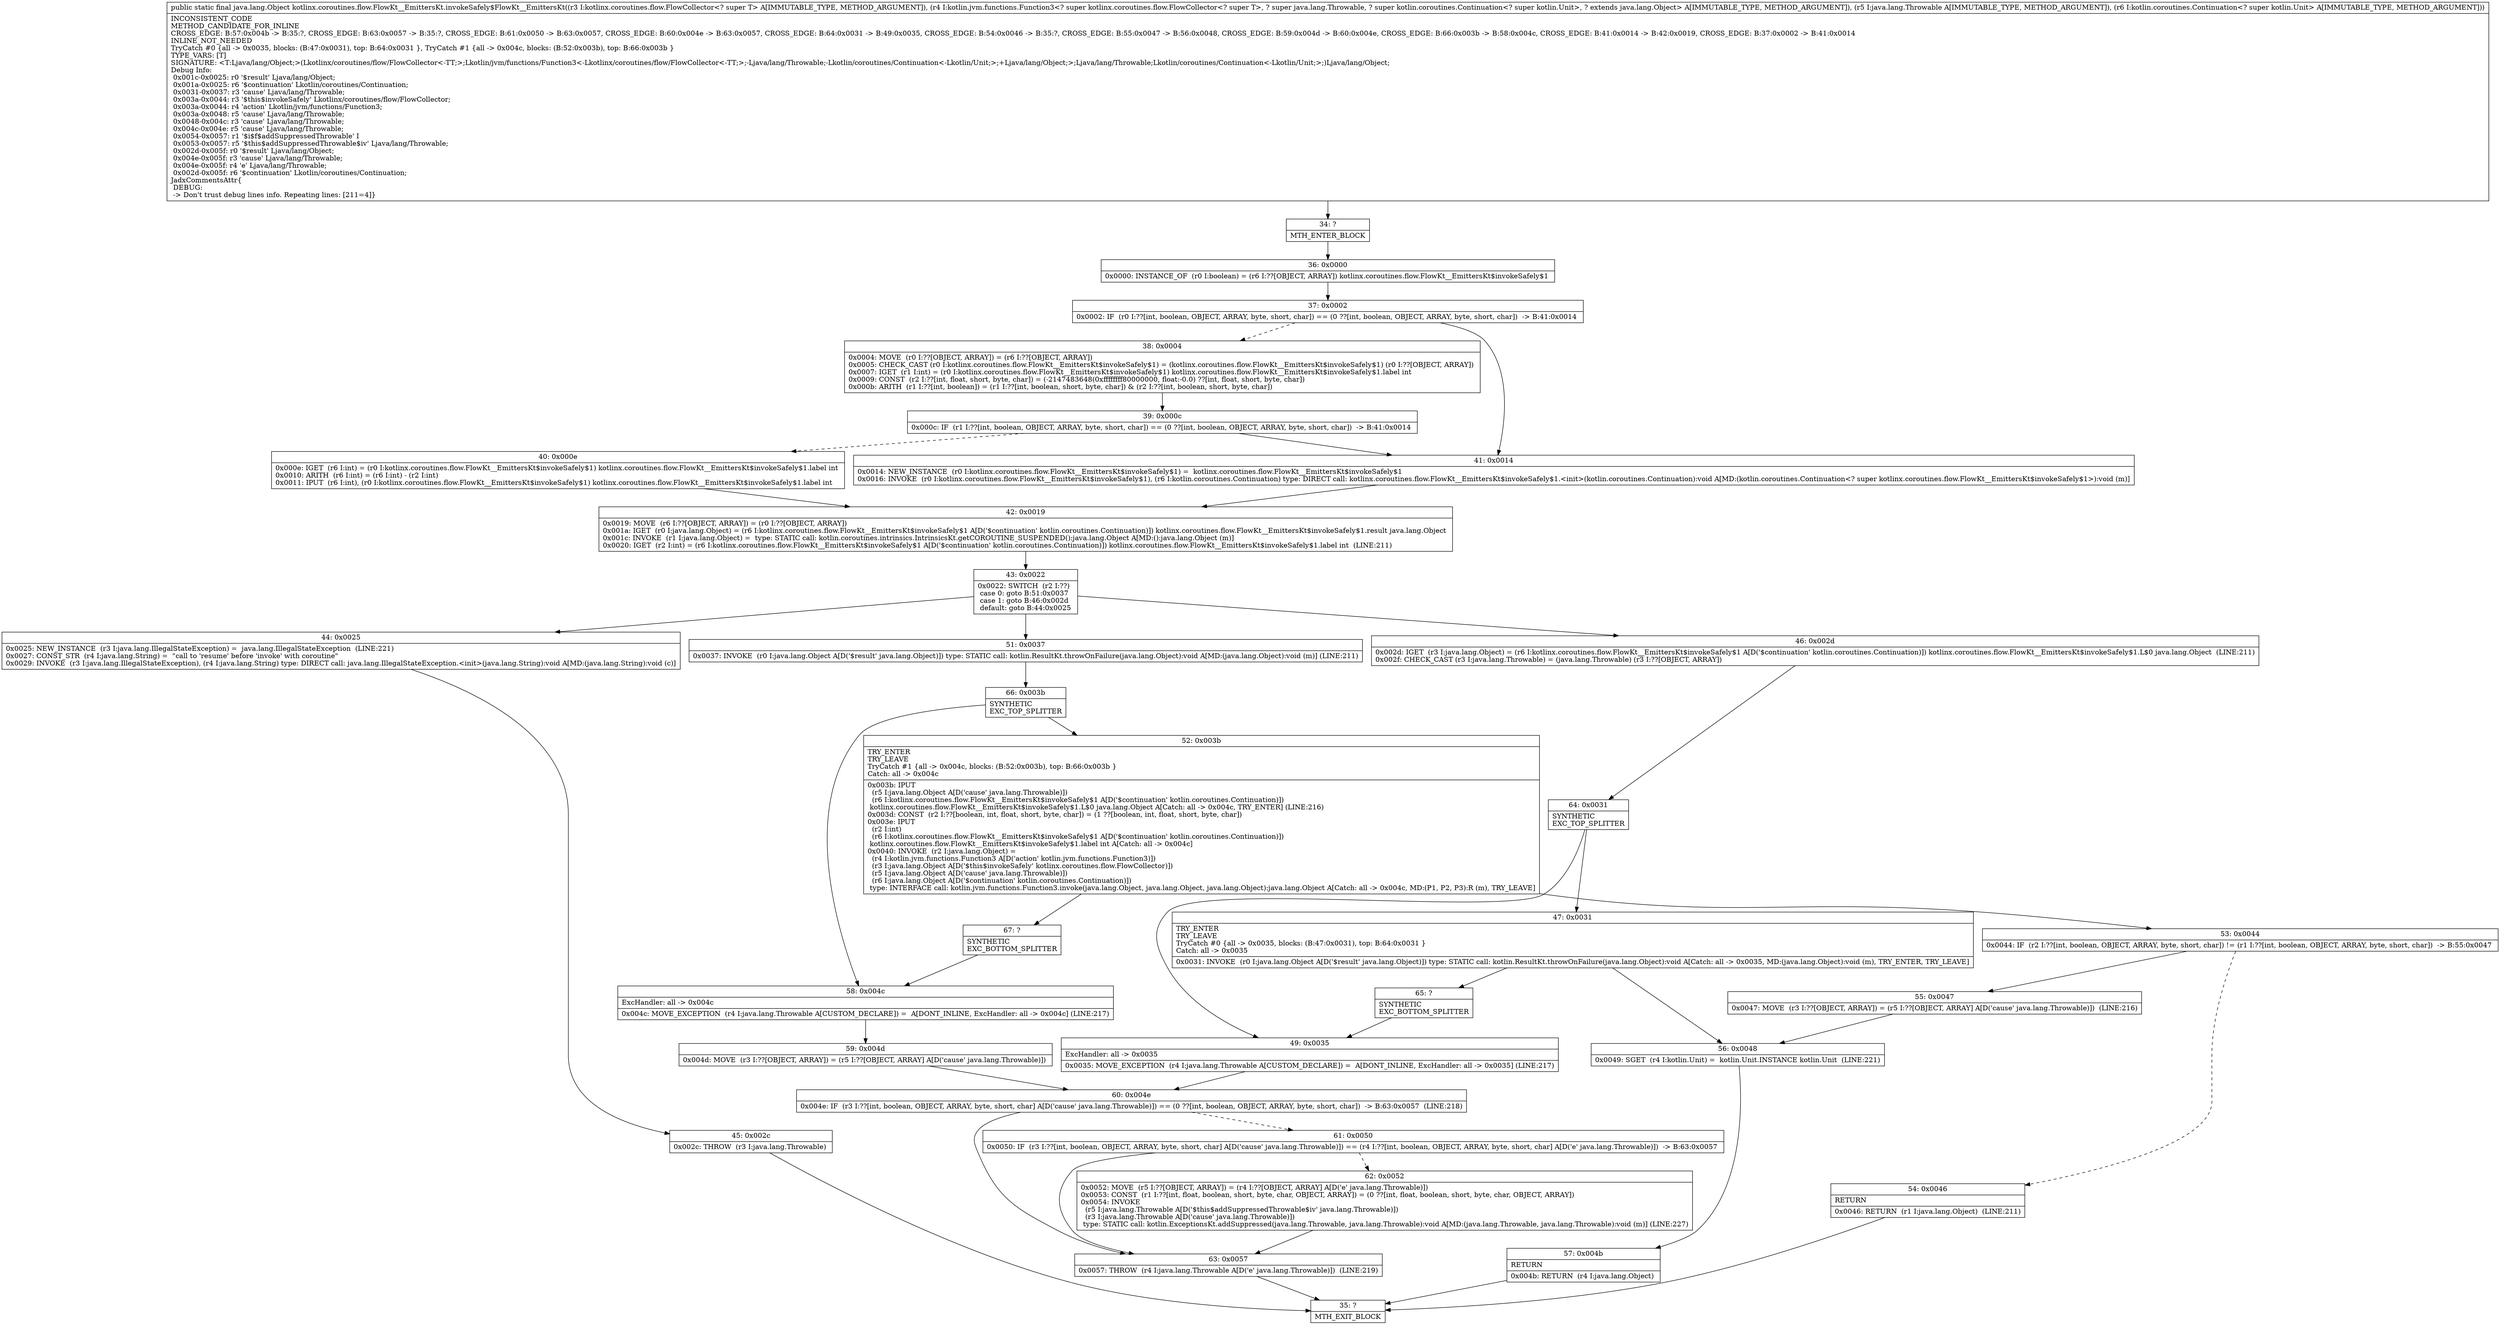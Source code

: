 digraph "CFG forkotlinx.coroutines.flow.FlowKt__EmittersKt.invokeSafely$FlowKt__EmittersKt(Lkotlinx\/coroutines\/flow\/FlowCollector;Lkotlin\/jvm\/functions\/Function3;Ljava\/lang\/Throwable;Lkotlin\/coroutines\/Continuation;)Ljava\/lang\/Object;" {
Node_34 [shape=record,label="{34\:\ ?|MTH_ENTER_BLOCK\l}"];
Node_36 [shape=record,label="{36\:\ 0x0000|0x0000: INSTANCE_OF  (r0 I:boolean) = (r6 I:??[OBJECT, ARRAY]) kotlinx.coroutines.flow.FlowKt__EmittersKt$invokeSafely$1 \l}"];
Node_37 [shape=record,label="{37\:\ 0x0002|0x0002: IF  (r0 I:??[int, boolean, OBJECT, ARRAY, byte, short, char]) == (0 ??[int, boolean, OBJECT, ARRAY, byte, short, char])  \-\> B:41:0x0014 \l}"];
Node_38 [shape=record,label="{38\:\ 0x0004|0x0004: MOVE  (r0 I:??[OBJECT, ARRAY]) = (r6 I:??[OBJECT, ARRAY]) \l0x0005: CHECK_CAST (r0 I:kotlinx.coroutines.flow.FlowKt__EmittersKt$invokeSafely$1) = (kotlinx.coroutines.flow.FlowKt__EmittersKt$invokeSafely$1) (r0 I:??[OBJECT, ARRAY]) \l0x0007: IGET  (r1 I:int) = (r0 I:kotlinx.coroutines.flow.FlowKt__EmittersKt$invokeSafely$1) kotlinx.coroutines.flow.FlowKt__EmittersKt$invokeSafely$1.label int \l0x0009: CONST  (r2 I:??[int, float, short, byte, char]) = (\-2147483648(0xffffffff80000000, float:\-0.0) ??[int, float, short, byte, char]) \l0x000b: ARITH  (r1 I:??[int, boolean]) = (r1 I:??[int, boolean, short, byte, char]) & (r2 I:??[int, boolean, short, byte, char]) \l}"];
Node_39 [shape=record,label="{39\:\ 0x000c|0x000c: IF  (r1 I:??[int, boolean, OBJECT, ARRAY, byte, short, char]) == (0 ??[int, boolean, OBJECT, ARRAY, byte, short, char])  \-\> B:41:0x0014 \l}"];
Node_40 [shape=record,label="{40\:\ 0x000e|0x000e: IGET  (r6 I:int) = (r0 I:kotlinx.coroutines.flow.FlowKt__EmittersKt$invokeSafely$1) kotlinx.coroutines.flow.FlowKt__EmittersKt$invokeSafely$1.label int \l0x0010: ARITH  (r6 I:int) = (r6 I:int) \- (r2 I:int) \l0x0011: IPUT  (r6 I:int), (r0 I:kotlinx.coroutines.flow.FlowKt__EmittersKt$invokeSafely$1) kotlinx.coroutines.flow.FlowKt__EmittersKt$invokeSafely$1.label int \l}"];
Node_42 [shape=record,label="{42\:\ 0x0019|0x0019: MOVE  (r6 I:??[OBJECT, ARRAY]) = (r0 I:??[OBJECT, ARRAY]) \l0x001a: IGET  (r0 I:java.lang.Object) = (r6 I:kotlinx.coroutines.flow.FlowKt__EmittersKt$invokeSafely$1 A[D('$continuation' kotlin.coroutines.Continuation)]) kotlinx.coroutines.flow.FlowKt__EmittersKt$invokeSafely$1.result java.lang.Object \l0x001c: INVOKE  (r1 I:java.lang.Object) =  type: STATIC call: kotlin.coroutines.intrinsics.IntrinsicsKt.getCOROUTINE_SUSPENDED():java.lang.Object A[MD:():java.lang.Object (m)]\l0x0020: IGET  (r2 I:int) = (r6 I:kotlinx.coroutines.flow.FlowKt__EmittersKt$invokeSafely$1 A[D('$continuation' kotlin.coroutines.Continuation)]) kotlinx.coroutines.flow.FlowKt__EmittersKt$invokeSafely$1.label int  (LINE:211)\l}"];
Node_43 [shape=record,label="{43\:\ 0x0022|0x0022: SWITCH  (r2 I:??)\l case 0: goto B:51:0x0037\l case 1: goto B:46:0x002d\l default: goto B:44:0x0025 \l}"];
Node_44 [shape=record,label="{44\:\ 0x0025|0x0025: NEW_INSTANCE  (r3 I:java.lang.IllegalStateException) =  java.lang.IllegalStateException  (LINE:221)\l0x0027: CONST_STR  (r4 I:java.lang.String) =  \"call to 'resume' before 'invoke' with coroutine\" \l0x0029: INVOKE  (r3 I:java.lang.IllegalStateException), (r4 I:java.lang.String) type: DIRECT call: java.lang.IllegalStateException.\<init\>(java.lang.String):void A[MD:(java.lang.String):void (c)]\l}"];
Node_45 [shape=record,label="{45\:\ 0x002c|0x002c: THROW  (r3 I:java.lang.Throwable) \l}"];
Node_35 [shape=record,label="{35\:\ ?|MTH_EXIT_BLOCK\l}"];
Node_46 [shape=record,label="{46\:\ 0x002d|0x002d: IGET  (r3 I:java.lang.Object) = (r6 I:kotlinx.coroutines.flow.FlowKt__EmittersKt$invokeSafely$1 A[D('$continuation' kotlin.coroutines.Continuation)]) kotlinx.coroutines.flow.FlowKt__EmittersKt$invokeSafely$1.L$0 java.lang.Object  (LINE:211)\l0x002f: CHECK_CAST (r3 I:java.lang.Throwable) = (java.lang.Throwable) (r3 I:??[OBJECT, ARRAY]) \l}"];
Node_64 [shape=record,label="{64\:\ 0x0031|SYNTHETIC\lEXC_TOP_SPLITTER\l}"];
Node_47 [shape=record,label="{47\:\ 0x0031|TRY_ENTER\lTRY_LEAVE\lTryCatch #0 \{all \-\> 0x0035, blocks: (B:47:0x0031), top: B:64:0x0031 \}\lCatch: all \-\> 0x0035\l|0x0031: INVOKE  (r0 I:java.lang.Object A[D('$result' java.lang.Object)]) type: STATIC call: kotlin.ResultKt.throwOnFailure(java.lang.Object):void A[Catch: all \-\> 0x0035, MD:(java.lang.Object):void (m), TRY_ENTER, TRY_LEAVE]\l}"];
Node_56 [shape=record,label="{56\:\ 0x0048|0x0049: SGET  (r4 I:kotlin.Unit) =  kotlin.Unit.INSTANCE kotlin.Unit  (LINE:221)\l}"];
Node_57 [shape=record,label="{57\:\ 0x004b|RETURN\l|0x004b: RETURN  (r4 I:java.lang.Object) \l}"];
Node_65 [shape=record,label="{65\:\ ?|SYNTHETIC\lEXC_BOTTOM_SPLITTER\l}"];
Node_49 [shape=record,label="{49\:\ 0x0035|ExcHandler: all \-\> 0x0035\l|0x0035: MOVE_EXCEPTION  (r4 I:java.lang.Throwable A[CUSTOM_DECLARE]) =  A[DONT_INLINE, ExcHandler: all \-\> 0x0035] (LINE:217)\l}"];
Node_60 [shape=record,label="{60\:\ 0x004e|0x004e: IF  (r3 I:??[int, boolean, OBJECT, ARRAY, byte, short, char] A[D('cause' java.lang.Throwable)]) == (0 ??[int, boolean, OBJECT, ARRAY, byte, short, char])  \-\> B:63:0x0057  (LINE:218)\l}"];
Node_61 [shape=record,label="{61\:\ 0x0050|0x0050: IF  (r3 I:??[int, boolean, OBJECT, ARRAY, byte, short, char] A[D('cause' java.lang.Throwable)]) == (r4 I:??[int, boolean, OBJECT, ARRAY, byte, short, char] A[D('e' java.lang.Throwable)])  \-\> B:63:0x0057 \l}"];
Node_62 [shape=record,label="{62\:\ 0x0052|0x0052: MOVE  (r5 I:??[OBJECT, ARRAY]) = (r4 I:??[OBJECT, ARRAY] A[D('e' java.lang.Throwable)]) \l0x0053: CONST  (r1 I:??[int, float, boolean, short, byte, char, OBJECT, ARRAY]) = (0 ??[int, float, boolean, short, byte, char, OBJECT, ARRAY]) \l0x0054: INVOKE  \l  (r5 I:java.lang.Throwable A[D('$this$addSuppressedThrowable$iv' java.lang.Throwable)])\l  (r3 I:java.lang.Throwable A[D('cause' java.lang.Throwable)])\l type: STATIC call: kotlin.ExceptionsKt.addSuppressed(java.lang.Throwable, java.lang.Throwable):void A[MD:(java.lang.Throwable, java.lang.Throwable):void (m)] (LINE:227)\l}"];
Node_63 [shape=record,label="{63\:\ 0x0057|0x0057: THROW  (r4 I:java.lang.Throwable A[D('e' java.lang.Throwable)])  (LINE:219)\l}"];
Node_51 [shape=record,label="{51\:\ 0x0037|0x0037: INVOKE  (r0 I:java.lang.Object A[D('$result' java.lang.Object)]) type: STATIC call: kotlin.ResultKt.throwOnFailure(java.lang.Object):void A[MD:(java.lang.Object):void (m)] (LINE:211)\l}"];
Node_66 [shape=record,label="{66\:\ 0x003b|SYNTHETIC\lEXC_TOP_SPLITTER\l}"];
Node_52 [shape=record,label="{52\:\ 0x003b|TRY_ENTER\lTRY_LEAVE\lTryCatch #1 \{all \-\> 0x004c, blocks: (B:52:0x003b), top: B:66:0x003b \}\lCatch: all \-\> 0x004c\l|0x003b: IPUT  \l  (r5 I:java.lang.Object A[D('cause' java.lang.Throwable)])\l  (r6 I:kotlinx.coroutines.flow.FlowKt__EmittersKt$invokeSafely$1 A[D('$continuation' kotlin.coroutines.Continuation)])\l kotlinx.coroutines.flow.FlowKt__EmittersKt$invokeSafely$1.L$0 java.lang.Object A[Catch: all \-\> 0x004c, TRY_ENTER] (LINE:216)\l0x003d: CONST  (r2 I:??[boolean, int, float, short, byte, char]) = (1 ??[boolean, int, float, short, byte, char]) \l0x003e: IPUT  \l  (r2 I:int)\l  (r6 I:kotlinx.coroutines.flow.FlowKt__EmittersKt$invokeSafely$1 A[D('$continuation' kotlin.coroutines.Continuation)])\l kotlinx.coroutines.flow.FlowKt__EmittersKt$invokeSafely$1.label int A[Catch: all \-\> 0x004c]\l0x0040: INVOKE  (r2 I:java.lang.Object) = \l  (r4 I:kotlin.jvm.functions.Function3 A[D('action' kotlin.jvm.functions.Function3)])\l  (r3 I:java.lang.Object A[D('$this$invokeSafely' kotlinx.coroutines.flow.FlowCollector)])\l  (r5 I:java.lang.Object A[D('cause' java.lang.Throwable)])\l  (r6 I:java.lang.Object A[D('$continuation' kotlin.coroutines.Continuation)])\l type: INTERFACE call: kotlin.jvm.functions.Function3.invoke(java.lang.Object, java.lang.Object, java.lang.Object):java.lang.Object A[Catch: all \-\> 0x004c, MD:(P1, P2, P3):R (m), TRY_LEAVE]\l}"];
Node_53 [shape=record,label="{53\:\ 0x0044|0x0044: IF  (r2 I:??[int, boolean, OBJECT, ARRAY, byte, short, char]) != (r1 I:??[int, boolean, OBJECT, ARRAY, byte, short, char])  \-\> B:55:0x0047 \l}"];
Node_54 [shape=record,label="{54\:\ 0x0046|RETURN\l|0x0046: RETURN  (r1 I:java.lang.Object)  (LINE:211)\l}"];
Node_55 [shape=record,label="{55\:\ 0x0047|0x0047: MOVE  (r3 I:??[OBJECT, ARRAY]) = (r5 I:??[OBJECT, ARRAY] A[D('cause' java.lang.Throwable)])  (LINE:216)\l}"];
Node_67 [shape=record,label="{67\:\ ?|SYNTHETIC\lEXC_BOTTOM_SPLITTER\l}"];
Node_58 [shape=record,label="{58\:\ 0x004c|ExcHandler: all \-\> 0x004c\l|0x004c: MOVE_EXCEPTION  (r4 I:java.lang.Throwable A[CUSTOM_DECLARE]) =  A[DONT_INLINE, ExcHandler: all \-\> 0x004c] (LINE:217)\l}"];
Node_59 [shape=record,label="{59\:\ 0x004d|0x004d: MOVE  (r3 I:??[OBJECT, ARRAY]) = (r5 I:??[OBJECT, ARRAY] A[D('cause' java.lang.Throwable)]) \l}"];
Node_41 [shape=record,label="{41\:\ 0x0014|0x0014: NEW_INSTANCE  (r0 I:kotlinx.coroutines.flow.FlowKt__EmittersKt$invokeSafely$1) =  kotlinx.coroutines.flow.FlowKt__EmittersKt$invokeSafely$1 \l0x0016: INVOKE  (r0 I:kotlinx.coroutines.flow.FlowKt__EmittersKt$invokeSafely$1), (r6 I:kotlin.coroutines.Continuation) type: DIRECT call: kotlinx.coroutines.flow.FlowKt__EmittersKt$invokeSafely$1.\<init\>(kotlin.coroutines.Continuation):void A[MD:(kotlin.coroutines.Continuation\<? super kotlinx.coroutines.flow.FlowKt__EmittersKt$invokeSafely$1\>):void (m)]\l}"];
MethodNode[shape=record,label="{public static final java.lang.Object kotlinx.coroutines.flow.FlowKt__EmittersKt.invokeSafely$FlowKt__EmittersKt((r3 I:kotlinx.coroutines.flow.FlowCollector\<? super T\> A[IMMUTABLE_TYPE, METHOD_ARGUMENT]), (r4 I:kotlin.jvm.functions.Function3\<? super kotlinx.coroutines.flow.FlowCollector\<? super T\>, ? super java.lang.Throwable, ? super kotlin.coroutines.Continuation\<? super kotlin.Unit\>, ? extends java.lang.Object\> A[IMMUTABLE_TYPE, METHOD_ARGUMENT]), (r5 I:java.lang.Throwable A[IMMUTABLE_TYPE, METHOD_ARGUMENT]), (r6 I:kotlin.coroutines.Continuation\<? super kotlin.Unit\> A[IMMUTABLE_TYPE, METHOD_ARGUMENT]))  | INCONSISTENT_CODE\lMETHOD_CANDIDATE_FOR_INLINE\lCROSS_EDGE: B:57:0x004b \-\> B:35:?, CROSS_EDGE: B:63:0x0057 \-\> B:35:?, CROSS_EDGE: B:61:0x0050 \-\> B:63:0x0057, CROSS_EDGE: B:60:0x004e \-\> B:63:0x0057, CROSS_EDGE: B:64:0x0031 \-\> B:49:0x0035, CROSS_EDGE: B:54:0x0046 \-\> B:35:?, CROSS_EDGE: B:55:0x0047 \-\> B:56:0x0048, CROSS_EDGE: B:59:0x004d \-\> B:60:0x004e, CROSS_EDGE: B:66:0x003b \-\> B:58:0x004c, CROSS_EDGE: B:41:0x0014 \-\> B:42:0x0019, CROSS_EDGE: B:37:0x0002 \-\> B:41:0x0014\lINLINE_NOT_NEEDED\lTryCatch #0 \{all \-\> 0x0035, blocks: (B:47:0x0031), top: B:64:0x0031 \}, TryCatch #1 \{all \-\> 0x004c, blocks: (B:52:0x003b), top: B:66:0x003b \}\lTYPE_VARS: [T]\lSIGNATURE: \<T:Ljava\/lang\/Object;\>(Lkotlinx\/coroutines\/flow\/FlowCollector\<\-TT;\>;Lkotlin\/jvm\/functions\/Function3\<\-Lkotlinx\/coroutines\/flow\/FlowCollector\<\-TT;\>;\-Ljava\/lang\/Throwable;\-Lkotlin\/coroutines\/Continuation\<\-Lkotlin\/Unit;\>;+Ljava\/lang\/Object;\>;Ljava\/lang\/Throwable;Lkotlin\/coroutines\/Continuation\<\-Lkotlin\/Unit;\>;)Ljava\/lang\/Object;\lDebug Info:\l  0x001c\-0x0025: r0 '$result' Ljava\/lang\/Object;\l  0x001a\-0x0025: r6 '$continuation' Lkotlin\/coroutines\/Continuation;\l  0x0031\-0x0037: r3 'cause' Ljava\/lang\/Throwable;\l  0x003a\-0x0044: r3 '$this$invokeSafely' Lkotlinx\/coroutines\/flow\/FlowCollector;\l  0x003a\-0x0044: r4 'action' Lkotlin\/jvm\/functions\/Function3;\l  0x003a\-0x0048: r5 'cause' Ljava\/lang\/Throwable;\l  0x0048\-0x004c: r3 'cause' Ljava\/lang\/Throwable;\l  0x004c\-0x004e: r5 'cause' Ljava\/lang\/Throwable;\l  0x0054\-0x0057: r1 '$i$f$addSuppressedThrowable' I\l  0x0053\-0x0057: r5 '$this$addSuppressedThrowable$iv' Ljava\/lang\/Throwable;\l  0x002d\-0x005f: r0 '$result' Ljava\/lang\/Object;\l  0x004e\-0x005f: r3 'cause' Ljava\/lang\/Throwable;\l  0x004e\-0x005f: r4 'e' Ljava\/lang\/Throwable;\l  0x002d\-0x005f: r6 '$continuation' Lkotlin\/coroutines\/Continuation;\lJadxCommentsAttr\{\l DEBUG: \l \-\> Don't trust debug lines info. Repeating lines: [211=4]\}\l}"];
MethodNode -> Node_34;Node_34 -> Node_36;
Node_36 -> Node_37;
Node_37 -> Node_38[style=dashed];
Node_37 -> Node_41;
Node_38 -> Node_39;
Node_39 -> Node_40[style=dashed];
Node_39 -> Node_41;
Node_40 -> Node_42;
Node_42 -> Node_43;
Node_43 -> Node_44;
Node_43 -> Node_46;
Node_43 -> Node_51;
Node_44 -> Node_45;
Node_45 -> Node_35;
Node_46 -> Node_64;
Node_64 -> Node_47;
Node_64 -> Node_49;
Node_47 -> Node_56;
Node_47 -> Node_65;
Node_56 -> Node_57;
Node_57 -> Node_35;
Node_65 -> Node_49;
Node_49 -> Node_60;
Node_60 -> Node_61[style=dashed];
Node_60 -> Node_63;
Node_61 -> Node_62[style=dashed];
Node_61 -> Node_63;
Node_62 -> Node_63;
Node_63 -> Node_35;
Node_51 -> Node_66;
Node_66 -> Node_52;
Node_66 -> Node_58;
Node_52 -> Node_53;
Node_52 -> Node_67;
Node_53 -> Node_54[style=dashed];
Node_53 -> Node_55;
Node_54 -> Node_35;
Node_55 -> Node_56;
Node_67 -> Node_58;
Node_58 -> Node_59;
Node_59 -> Node_60;
Node_41 -> Node_42;
}

